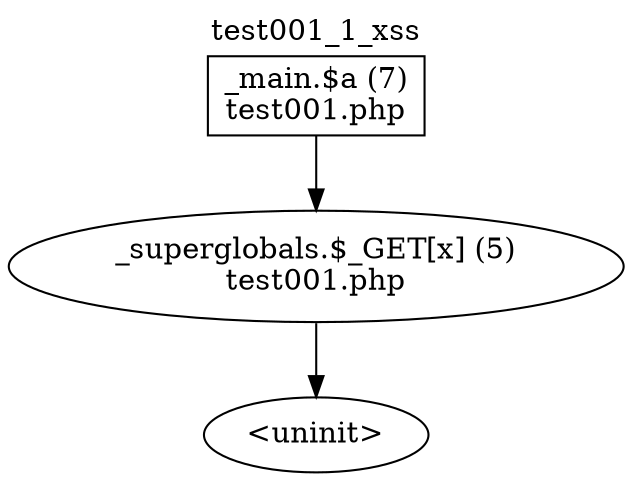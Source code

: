 digraph cfg {
  label="test001_1_xss";
  labelloc=t;
  n1 [shape=box, label="_main.$a (7)\ntest001.php"];
  n2 [shape=ellipse, label="_superglobals.$_GET[x] (5)\ntest001.php"];
  n3 [shape=ellipse, label="<uninit>"];
  n1 -> n2;
  n2 -> n3;
}
